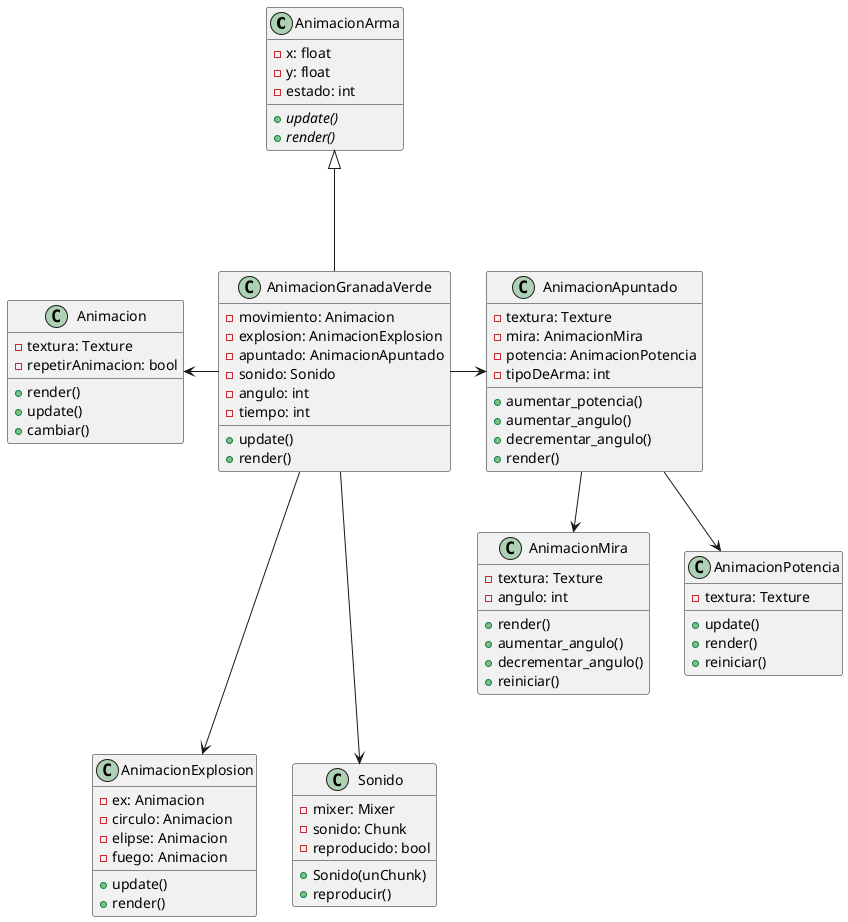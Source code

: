 @startuml
class AnimacionArma {
   -x: float
   -y: float
   -estado: int
   +{abstract}update()
   +{abstract}render()
}

class AnimacionGranadaVerde {
   -movimiento: Animacion
   -explosion: AnimacionExplosion
   -apuntado: AnimacionApuntado
   -sonido: Sonido
   -angulo: int
   -tiempo: int
   +update()
   +render()
}

class Animacion {
    -textura: Texture
    -repetirAnimacion: bool
    +render()
    +update()
    +cambiar()
}

class AnimacionExplosion {
   -ex: Animacion
   -circulo: Animacion
   -elipse: Animacion
   -fuego: Animacion
   +update()
   +render()
}

class AnimacionApuntado {
   -textura: Texture
   -mira: AnimacionMira
   -potencia: AnimacionPotencia
   -tipoDeArma: int
   +aumentar_potencia()
   +aumentar_angulo()
   +decrementar_angulo()
   +render()
}

class AnimacionMira {
   -textura: Texture
   -angulo: int
   +render()
   +aumentar_angulo()
   +decrementar_angulo()
   +reiniciar()
}

class AnimacionPotencia {
   -textura: Texture
   +update()
   +render()
   +reiniciar()
}

class Sonido {
   -mixer: Mixer
   -sonido: Chunk
   -reproducido: bool
   +Sonido(unChunk)
   +reproducir()
}

AnimacionGranadaVerde --up-|> AnimacionArma
AnimacionGranadaVerde --left-> Animacion
AnimacionGranadaVerde --down-> AnimacionExplosion
AnimacionGranadaVerde --right-> AnimacionApuntado
AnimacionGranadaVerde --down-> Sonido 

AnimacionApuntado--down> AnimacionMira
AnimacionApuntado--down> AnimacionPotencia
@enduml
